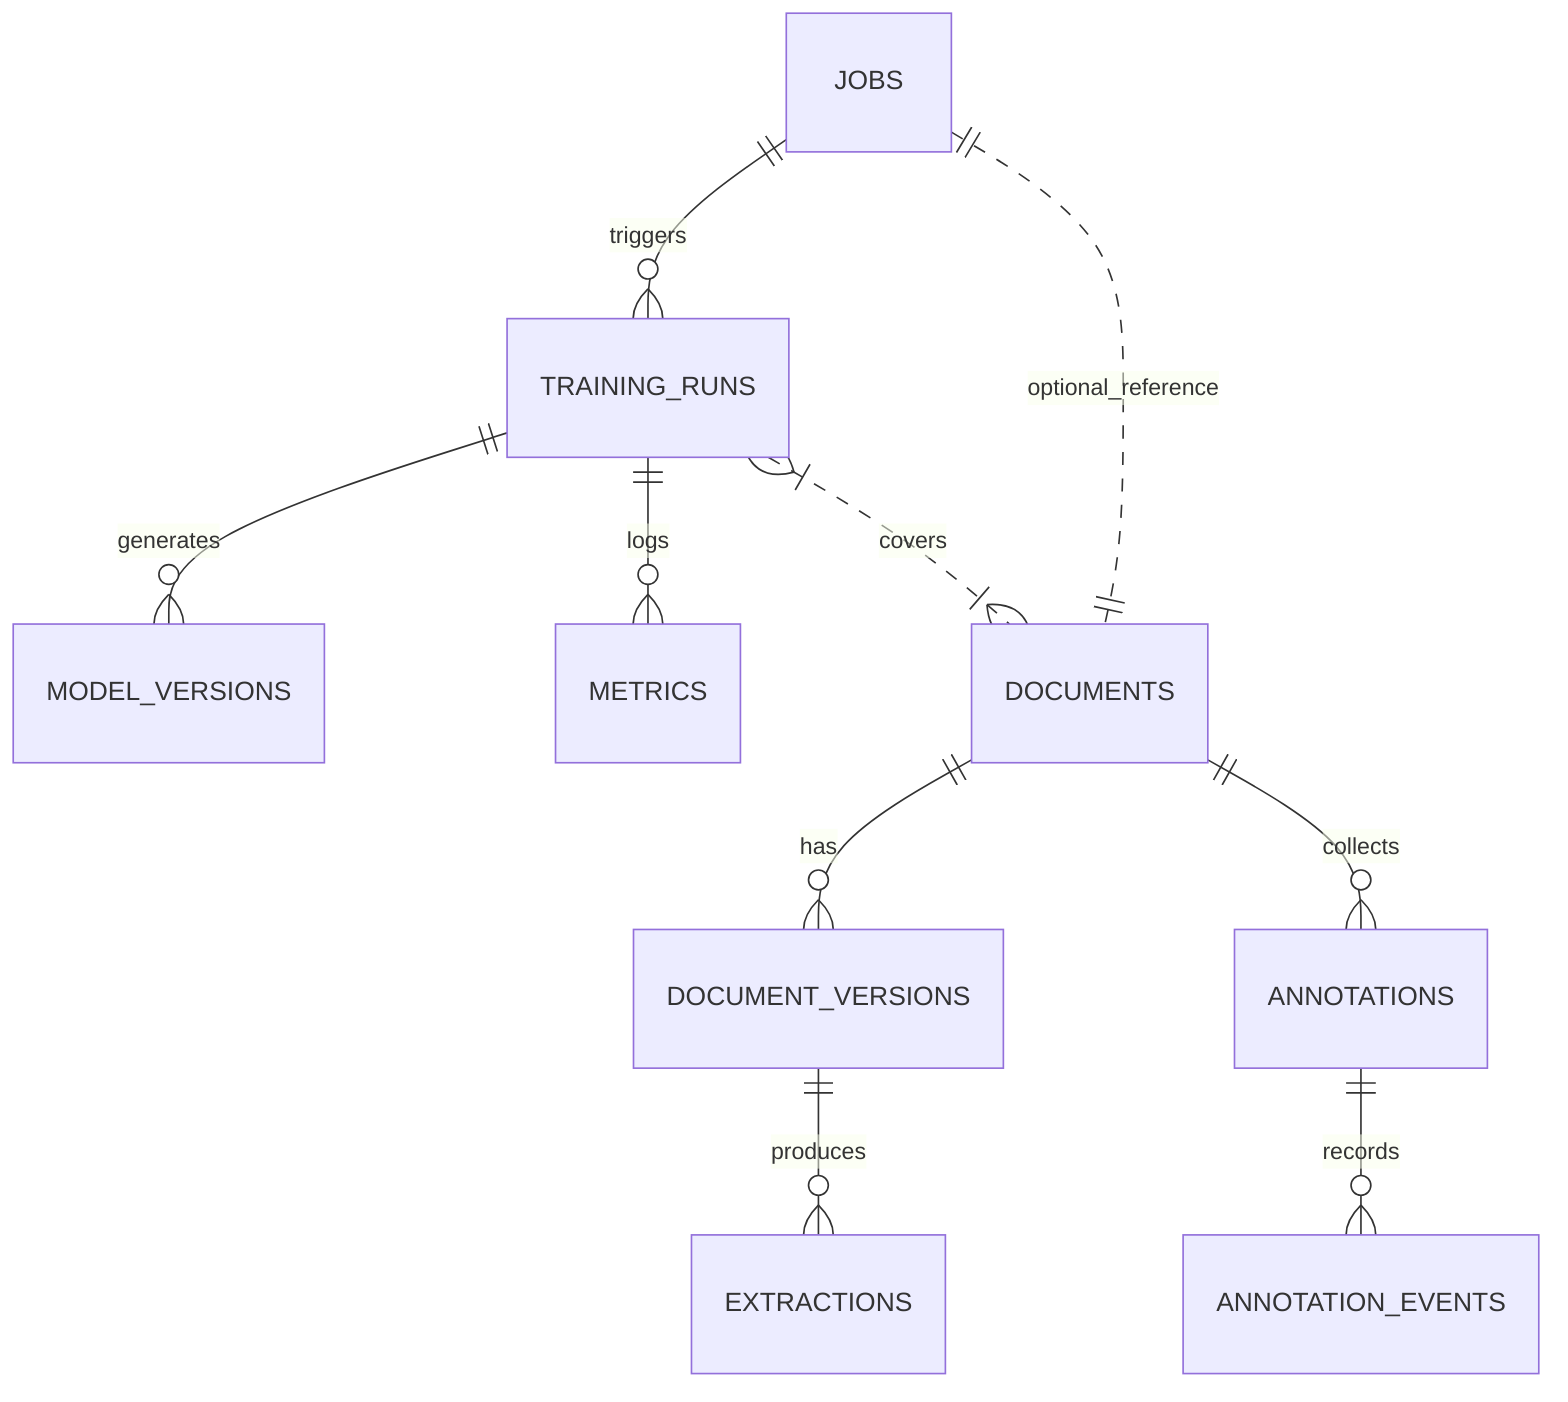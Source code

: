 erDiagram
  DOCUMENTS ||--o{ DOCUMENT_VERSIONS : has
  DOCUMENT_VERSIONS ||--o{ EXTRACTIONS : produces
  DOCUMENTS ||--o{ ANNOTATIONS : collects
  ANNOTATIONS ||--o{ ANNOTATION_EVENTS : records
  TRAINING_RUNS ||--o{ MODEL_VERSIONS : generates
  TRAINING_RUNS ||--o{ METRICS : logs
  TRAINING_RUNS }|..|{ DOCUMENTS : covers
  JOBS ||--o{ TRAINING_RUNS : triggers
  JOBS ||..|| DOCUMENTS : optional_reference